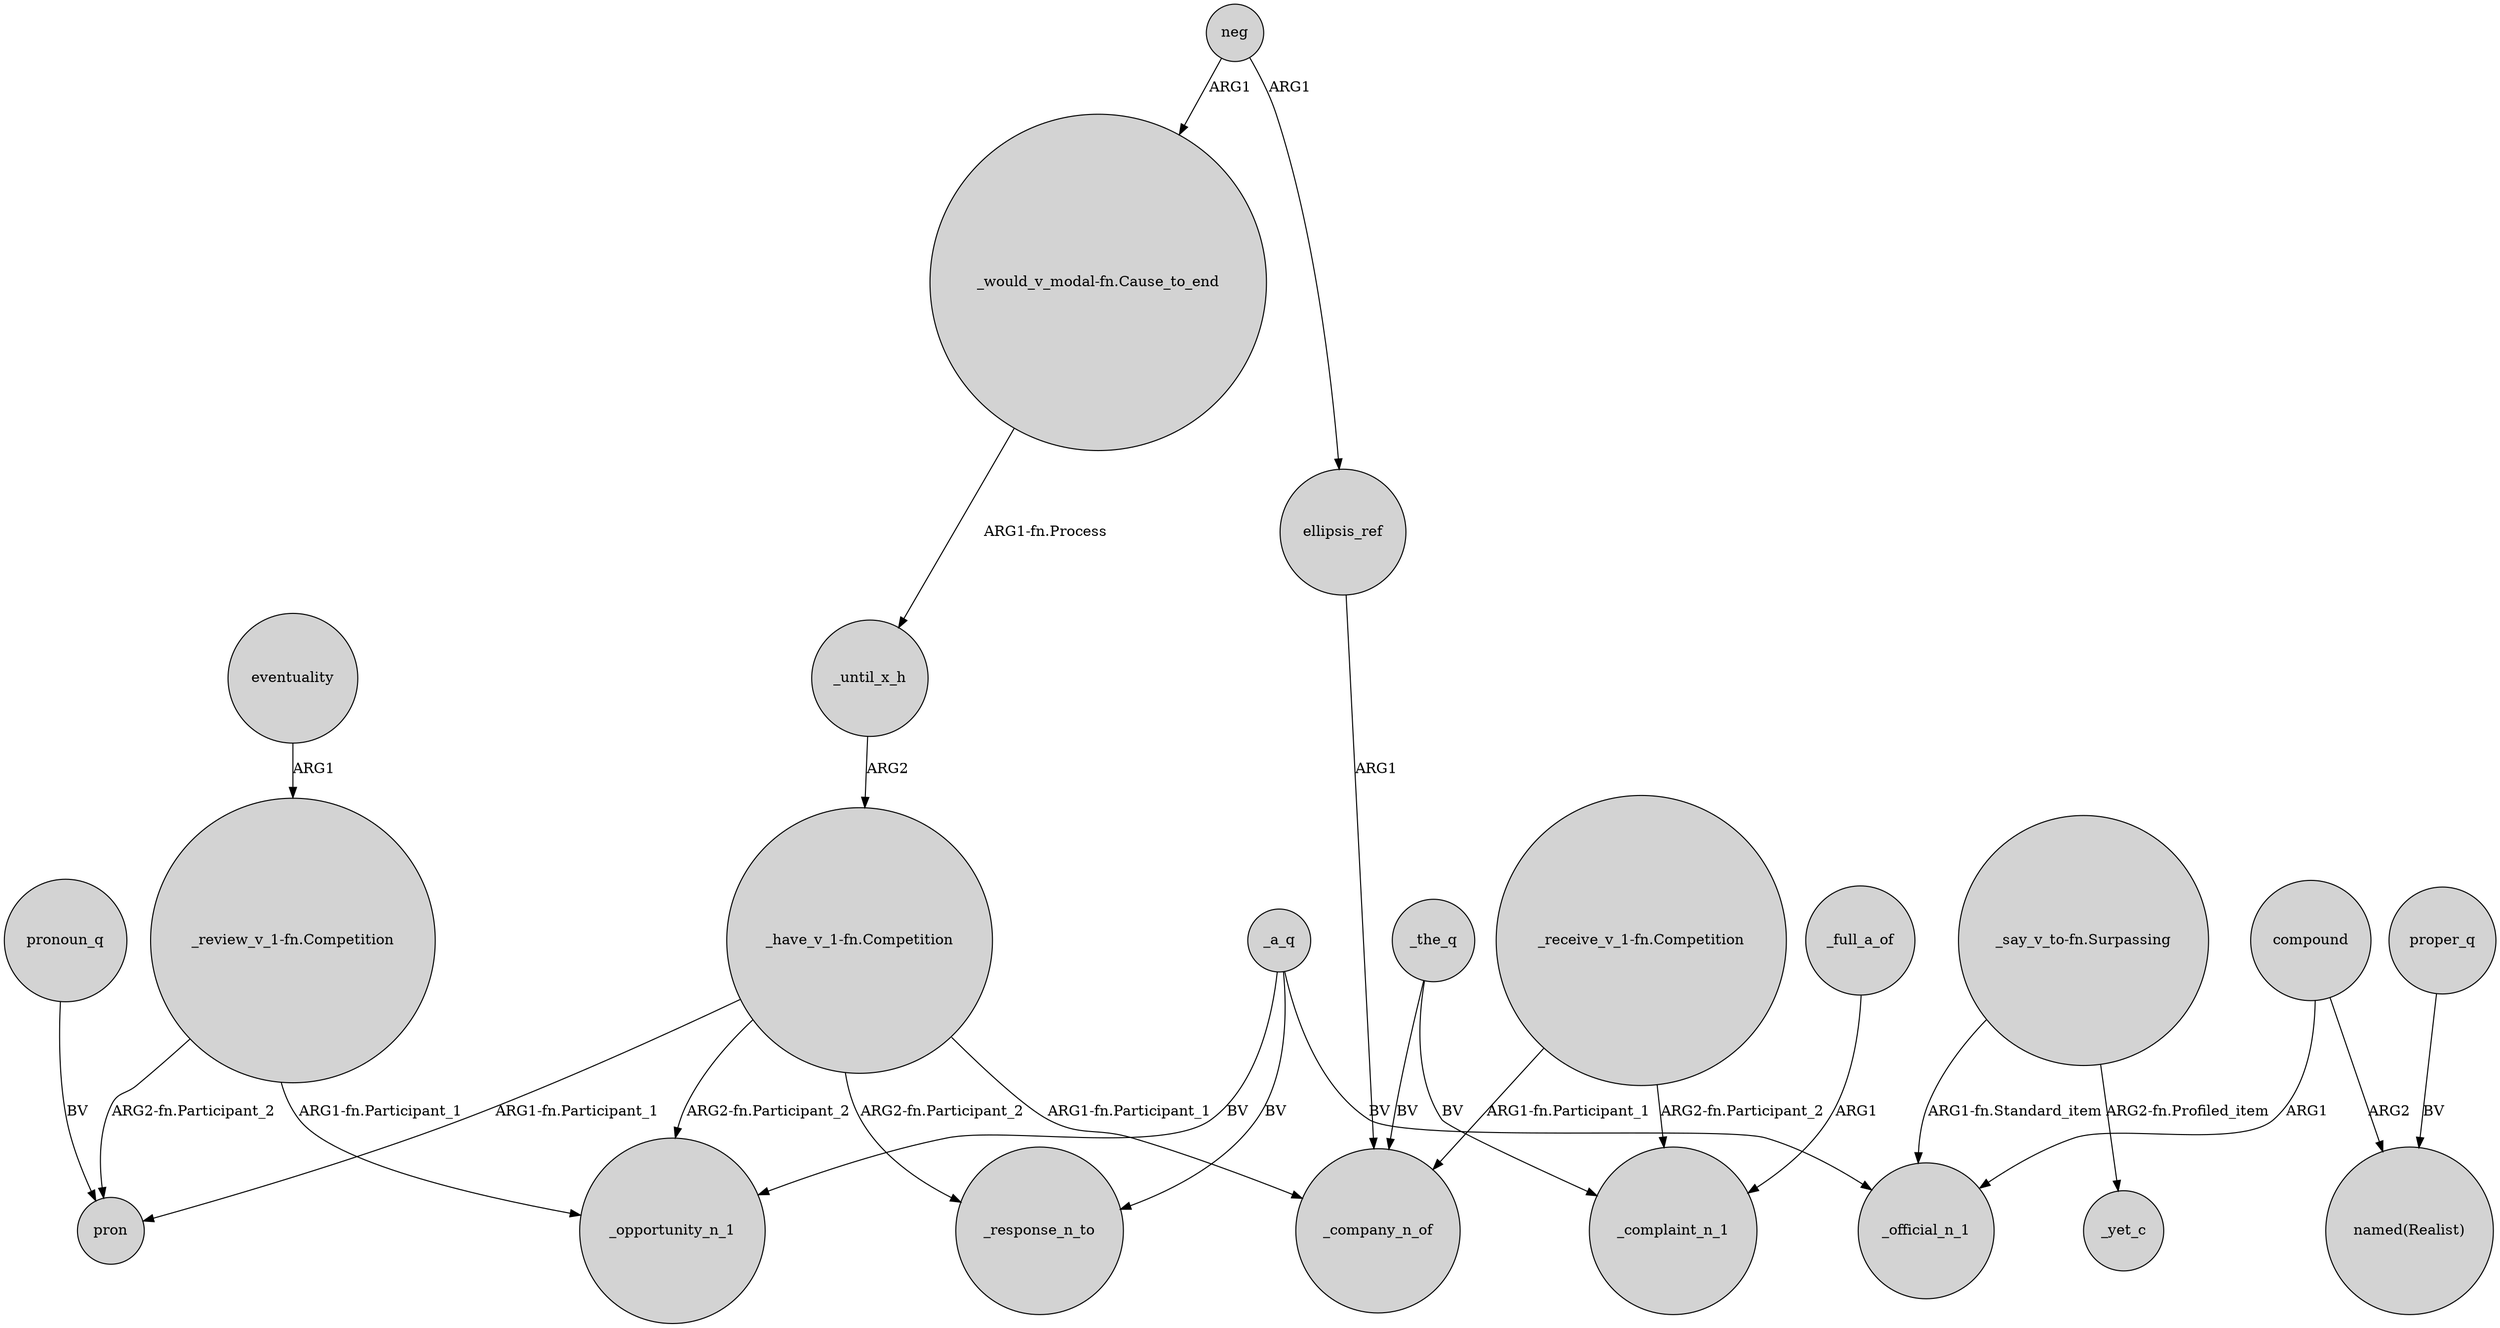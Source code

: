 digraph {
	node [shape=circle style=filled]
	"_review_v_1-fn.Competition" -> _opportunity_n_1 [label="ARG1-fn.Participant_1"]
	_a_q -> _response_n_to [label=BV]
	"_have_v_1-fn.Competition" -> _opportunity_n_1 [label="ARG2-fn.Participant_2"]
	"_have_v_1-fn.Competition" -> _response_n_to [label="ARG2-fn.Participant_2"]
	_a_q -> _official_n_1 [label=BV]
	neg -> ellipsis_ref [label=ARG1]
	"_have_v_1-fn.Competition" -> pron [label="ARG1-fn.Participant_1"]
	"_receive_v_1-fn.Competition" -> _complaint_n_1 [label="ARG2-fn.Participant_2"]
	eventuality -> "_review_v_1-fn.Competition" [label=ARG1]
	_a_q -> _opportunity_n_1 [label=BV]
	_until_x_h -> "_have_v_1-fn.Competition" [label=ARG2]
	"_receive_v_1-fn.Competition" -> _company_n_of [label="ARG1-fn.Participant_1"]
	"_say_v_to-fn.Surpassing" -> _yet_c [label="ARG2-fn.Profiled_item"]
	pronoun_q -> pron [label=BV]
	compound -> _official_n_1 [label=ARG1]
	"_have_v_1-fn.Competition" -> _company_n_of [label="ARG1-fn.Participant_1"]
	proper_q -> "named(Realist)" [label=BV]
	"_would_v_modal-fn.Cause_to_end" -> _until_x_h [label="ARG1-fn.Process"]
	_the_q -> _complaint_n_1 [label=BV]
	neg -> "_would_v_modal-fn.Cause_to_end" [label=ARG1]
	"_review_v_1-fn.Competition" -> pron [label="ARG2-fn.Participant_2"]
	_full_a_of -> _complaint_n_1 [label=ARG1]
	_the_q -> _company_n_of [label=BV]
	ellipsis_ref -> _company_n_of [label=ARG1]
	compound -> "named(Realist)" [label=ARG2]
	"_say_v_to-fn.Surpassing" -> _official_n_1 [label="ARG1-fn.Standard_item"]
}
